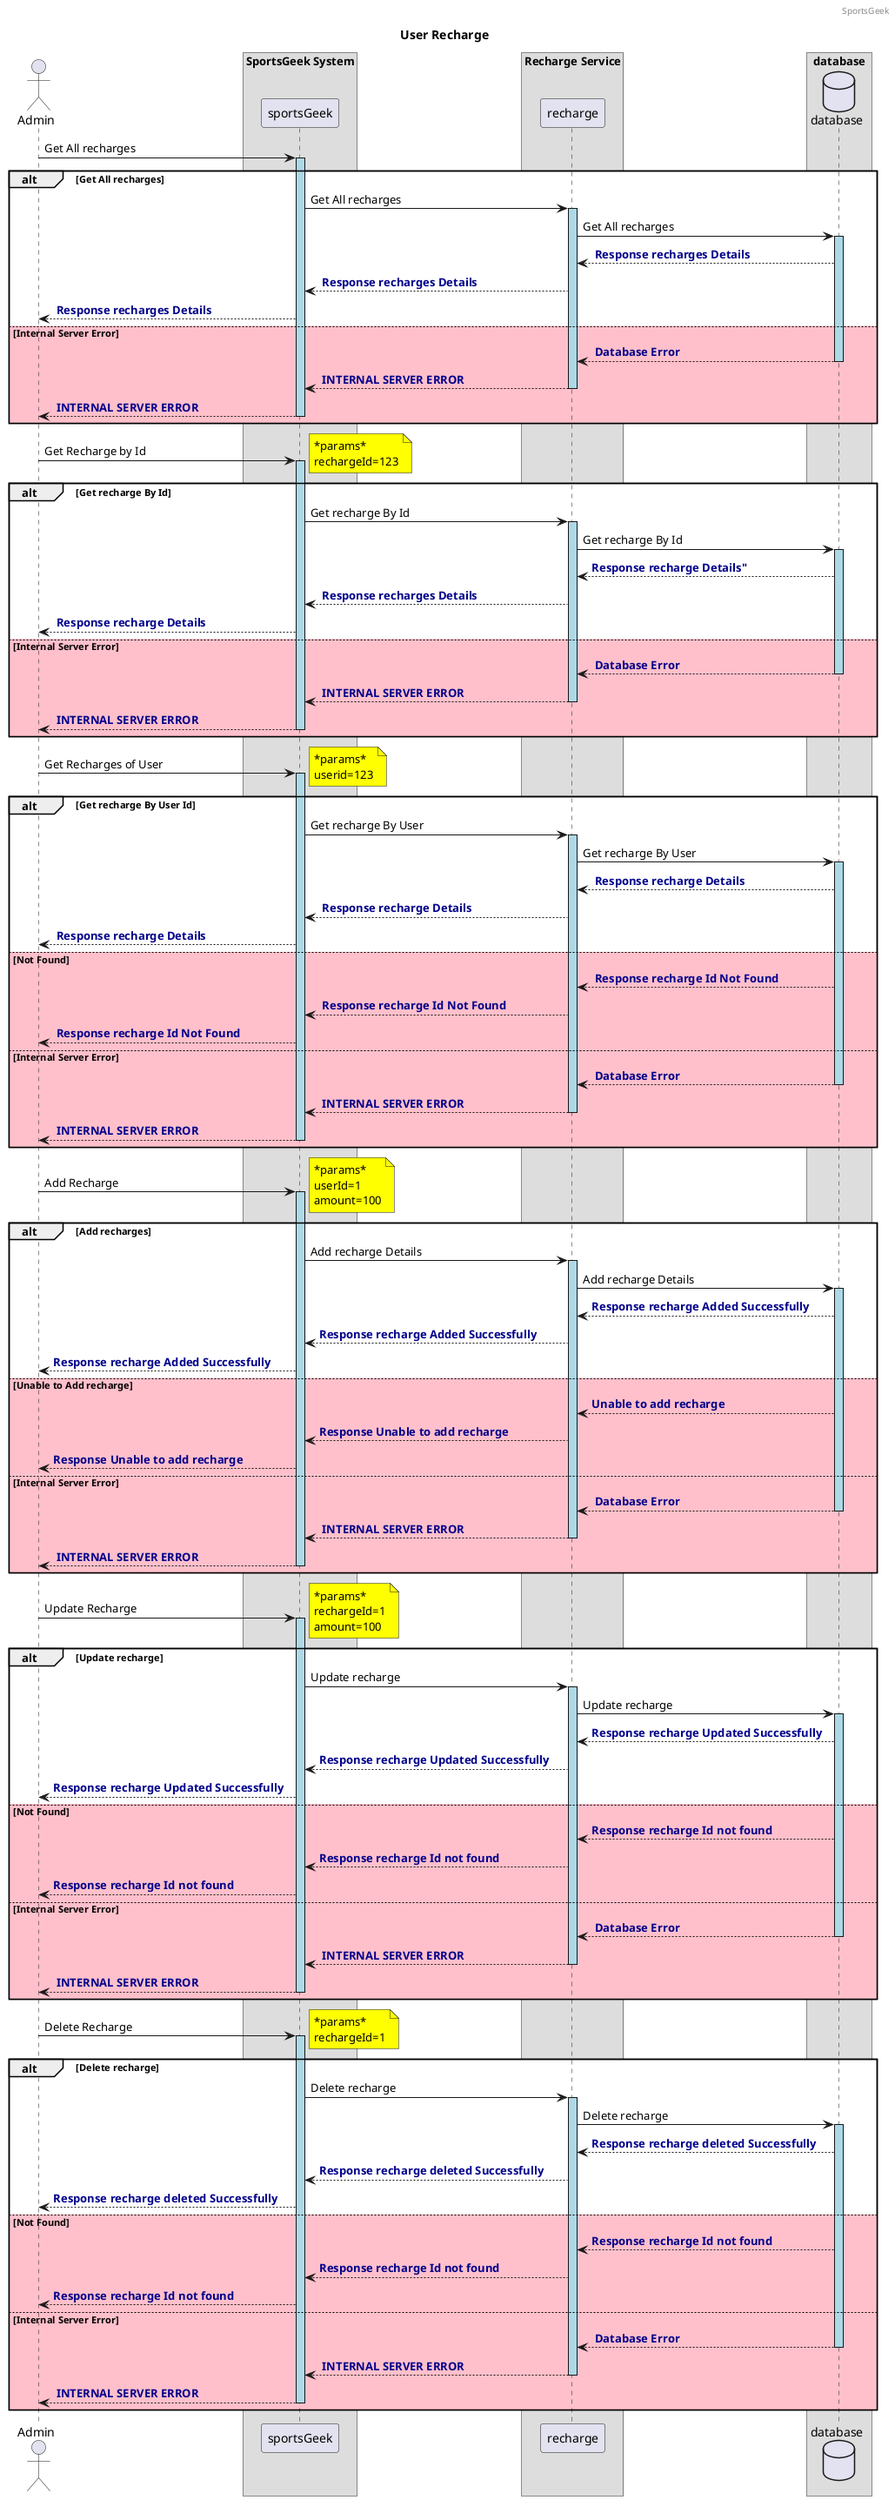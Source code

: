 @startuml
header SportsGeek
title User Recharge
skinparam ParticipantPadding 10
skinparam BoxPadding 20
actor Admin
box "SportsGeek System"
 participant sportsGeek
end box
box "Recharge Service"
 participant recharge
end box
box "database"
    database database
end box
Admin -> sportsGeek: Get All recharges
activate sportsGeek #lightblue
alt #white Get All recharges
    sportsGeek -> "recharge" : Get All recharges
    activate recharge #lightblue
    recharge -> "database" : Get All recharges
    activate "database" #lightblue
    "database" --> "recharge" : <font color=darkblue><b> Response recharges Details
"recharge" --> "sportsGeek" : <font color=darkblue><b> Response recharges Details
"sportsGeek" --> Admin : <font color=darkblue><b> Response recharges Details
else #pink Internal Server Error
"database" --> "recharge" : <font color=darkblue><b> Database Error
deactivate "database"
"recharge" --> "sportsGeek" : <font color=darkblue><b> INTERNAL SERVER ERROR
deactivate "recharge"
"sportsGeek" --> Admin : <font color=darkblue><b> INTERNAL SERVER ERROR
deactivate "sportsGeek"
end alt

Admin -> "sportsGeek": Get Recharge by Id
activate sportsGeek #lightblue
alt #white Get recharge By Id
note right #yellow
        *params*
        rechargeId=123
        end note
    "sportsGeek" -> "recharge" : Get recharge By Id
    activate recharge #lightblue
    recharge -> "database" : Get recharge By Id
    activate "database" #lightblue
    "database" --> "recharge" : <font color=darkblue><b>Response recharge Details"
"recharge" --> "sportsGeek" : <font color=darkblue><b> Response recharges Details
"sportsGeek" --> Admin : <font color=darkblue><b> Response recharge Details
else #pink Internal Server Error
"database" --> "recharge" : <font color=darkblue><b> Database Error
deactivate "database"
"recharge" --> "sportsGeek" : <font color=darkblue><b> INTERNAL SERVER ERROR
deactivate "recharge"
"sportsGeek" --> Admin : <font color=darkblue><b> INTERNAL SERVER ERROR
deactivate "sportsGeek"
end alt


Admin -> "sportsGeek": Get Recharges of User
activate sportsGeek #lightblue
alt #white Get recharge By User Id
note right #yellow
        *params*
        userid=123
        end note
    "sportsGeek" -> "recharge" : Get recharge By User
    activate recharge #lightblue
    recharge -> "database" : Get recharge By User
    activate "database" #lightblue
    "database" --> "recharge" : <font color=darkblue><b> Response recharge Details
"recharge" --> "sportsGeek" : <font color=darkblue><b> Response recharge Details
"sportsGeek" --> Admin : <font color=darkblue><b> Response recharge Details
else #pink Not Found
"database" --> "recharge" : <font color=darkblue><b> Response recharge Id Not Found
"recharge" --> "sportsGeek" : <font color=darkblue><b> Response recharge Id Not Found
"sportsGeek" --> Admin : <font color=darkblue><b> Response recharge Id Not Found
else #pink Internal Server Error
"database" --> "recharge" : <font color=darkblue><b> Database Error
deactivate "database"
"recharge" --> "sportsGeek" : <font color=darkblue><b> INTERNAL SERVER ERROR
deactivate "recharge"
"sportsGeek" --> Admin : <font color=darkblue><b> INTERNAL SERVER ERROR
deactivate "sportsGeek"
end alt

Admin -> "sportsGeek": Add Recharge
activate sportsGeek #lightblue
note right #yellow
        *params*
        userId=1
        amount=100
        end note
alt #white Add recharges
    "sportsGeek" -> "recharge" : Add recharge Details
    activate recharge #lightblue
    recharge -> "database" : Add recharge Details
    activate "database" #lightblue
    "database" --> "recharge" : <font color=darkblue><b>Response recharge Added Successfully
"recharge" --> "sportsGeek" : <font color=darkblue><b>Response recharge Added Successfully
"sportsGeek" --> Admin : <font color=darkblue><b>Response recharge Added Successfully
else #pink Unable to Add recharge
"database" --> "recharge" : <font color=darkblue><b>Unable to add recharge
"recharge" --> "sportsGeek" : <font color=darkblue><b>Response Unable to add recharge
"sportsGeek" --> Admin : <font color=darkblue><b>Response Unable to add recharge
else #pink Internal Server Error
"database" --> "recharge" : <font color=darkblue><b> Database Error
deactivate "database"
"recharge" --> "sportsGeek" : <font color=darkblue><b> INTERNAL SERVER ERROR
deactivate "recharge"
"sportsGeek" --> Admin : <font color=darkblue><b> INTERNAL SERVER ERROR
deactivate "sportsGeek"
end alt

Admin -> "sportsGeek": Update Recharge
activate sportsGeek #lightblue
note right #yellow
        *params*
        rechargeId=1
        amount=100
        end note
alt #white Update recharge
 "sportsGeek" -> "recharge" : Update recharge
activate recharge #lightblue
    recharge -> "database" : Update recharge
    activate "database" #lightblue
    "database" --> "recharge" : <font color=darkblue><b>Response recharge Updated Successfully
    "recharge" --> "sportsGeek" : <font color=darkblue><b>Response recharge Updated Successfully
    "sportsGeek" --> Admin : <font color=darkblue><b>Response recharge Updated Successfully
else #pink Not Found
"database" --> "recharge" : <font color=darkblue><b>Response recharge Id not found
"recharge" --> "sportsGeek" : <font color=darkblue><b>Response recharge Id not found
"sportsGeek" --> Admin : <font color=darkblue><b>Response recharge Id not found
else #pink Internal Server Error
"database" --> "recharge" : <font color=darkblue><b> Database Error
deactivate "database"
"recharge" --> "sportsGeek" : <font color=darkblue><b> INTERNAL SERVER ERROR
deactivate "recharge"
"sportsGeek" --> Admin : <font color=darkblue><b> INTERNAL SERVER ERROR
deactivate "sportsGeek"
end alt

Admin -> "sportsGeek": Delete Recharge
activate sportsGeek #lightblue
note right #yellow
        *params*
        rechargeId=1
        end note
alt #white Delete recharge
 "sportsGeek" -> "recharge" : Delete recharge
activate recharge #lightblue
    recharge -> "database" : Delete recharge
    activate "database" #lightblue
    "database" --> "recharge" : <font color=darkblue><b>Response recharge deleted Successfully
    "recharge" --> "sportsGeek" : <font color=darkblue><b>Response recharge deleted Successfully
    "sportsGeek" --> Admin : <font color=darkblue><b>Response recharge deleted Successfully
else #pink Not Found
"database" --> "recharge" : <font color=darkblue><b>Response recharge Id not found
"recharge" --> "sportsGeek" : <font color=darkblue><b>Response recharge Id not found
"sportsGeek" --> Admin : <font color=darkblue><b>Response recharge Id not found
else #pink Internal Server Error
"database" --> "recharge" : <font color=darkblue><b> Database Error
deactivate "database"
"recharge" --> "sportsGeek" : <font color=darkblue><b> INTERNAL SERVER ERROR
deactivate "recharge"
"sportsGeek" --> Admin : <font color=darkblue><b> INTERNAL SERVER ERROR
deactivate "sportsGeek"
end alt
@enduml